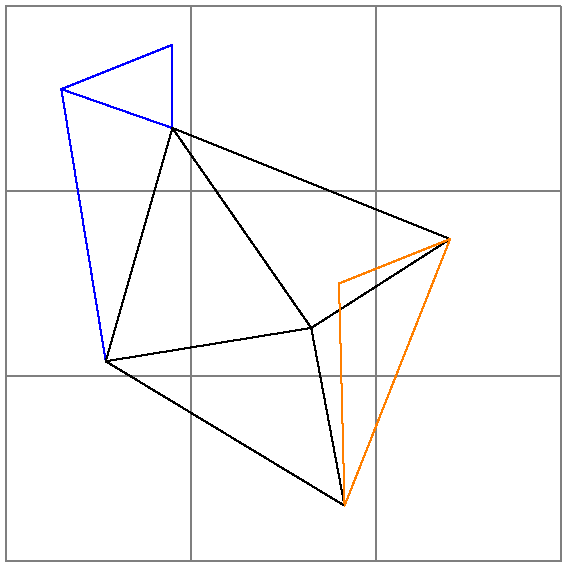 // To turn this Asymptote source file into an image for inclusion in
// Axom's documentation, run Asymptote:
//    asy -f png showUniformGrid.asy

// preamble
size(10cm, 0);

// points
pair[] p = new pair[8];
p[0] = (0.3,  0.93);
p[1] = (0.1,  0.85);
p[2] = (0.3,  0.78);
p[3] = (0.18, 0.36);
p[4] = (0.8,  0.58);
p[5] = (0.6,  0.5);
p[6] = (0.55, 0.42);
p[7] = (0.61, 0.1);

// triangles
path[] t = new path[6];
t[0] = p[0]--p[1]--p[2]--cycle;
t[1] = p[2]--p[1]--p[3]--cycle;
t[2] = p[2]--p[3]--p[6]--cycle;
t[3] = p[6]--p[3]--p[7]--cycle;
t[4] = p[4]--p[2]--p[6]--cycle;
t[5] = p[4]--p[5]--p[7]--cycle;

// invisible dots at the corners
dot((-.005, -.005), invisible);
dot((1.005, 1.005), invisible);

// uniform grid
real scfactor = 0.333;
path unitsq = (0, 0)--(1, 0)--(1, 1)--(0, 1)--cycle;
transform onethird = scale(scfactor);
for (int s = 0; s < 3; ++s) {
  for (int t = 0; t < 3; ++t) {
    transform sh = shift(scfactor * s, scfactor * t);
    draw(sh * onethird * unitsq, grey);
  }
}

// draw triangles
draw(t[0], blue);
draw(t[1], blue);
draw(t[2]);
draw(t[3]);
draw(t[4]);
draw(t[5], orange);
